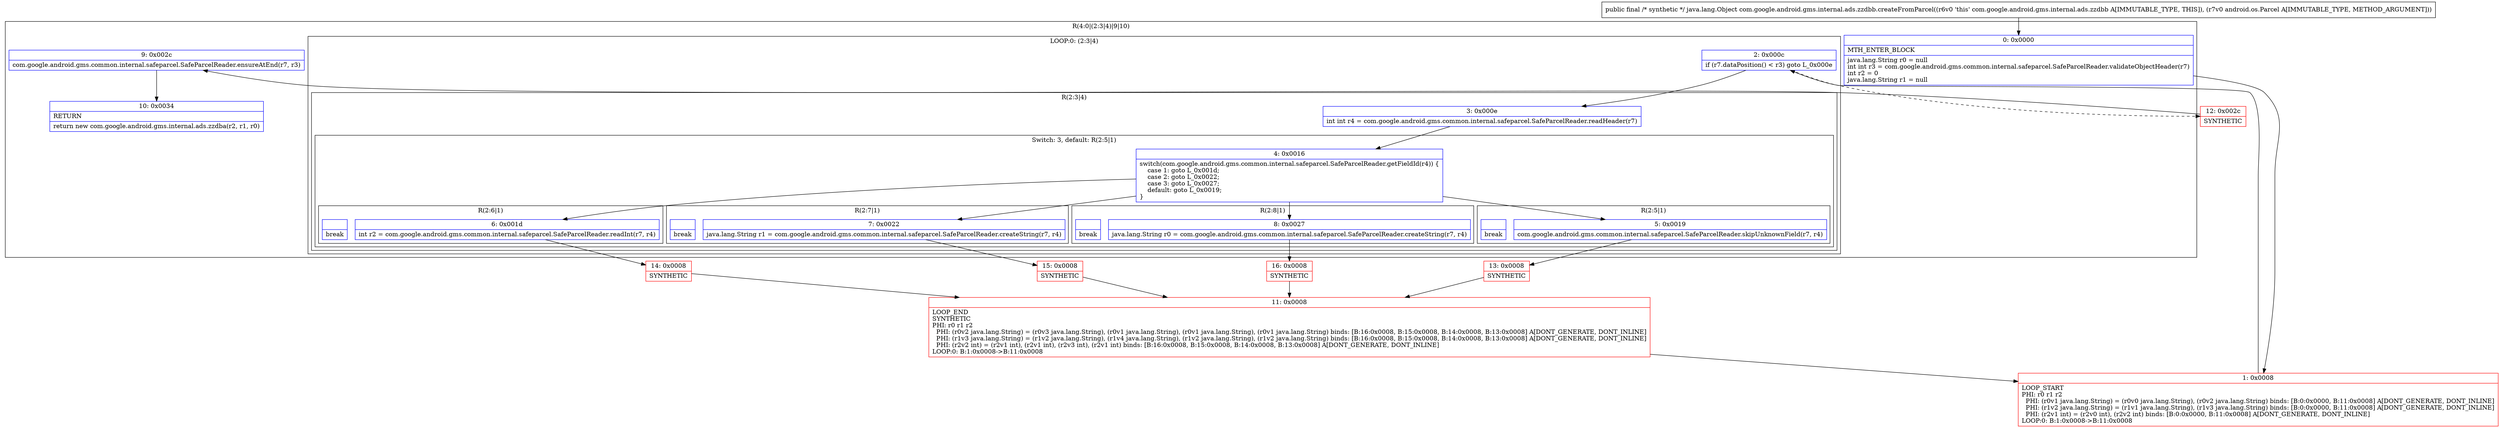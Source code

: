 digraph "CFG forcom.google.android.gms.internal.ads.zzdbb.createFromParcel(Landroid\/os\/Parcel;)Ljava\/lang\/Object;" {
subgraph cluster_Region_3673266 {
label = "R(4:0|(2:3|4)|9|10)";
node [shape=record,color=blue];
Node_0 [shape=record,label="{0\:\ 0x0000|MTH_ENTER_BLOCK\l|java.lang.String r0 = null\lint int r3 = com.google.android.gms.common.internal.safeparcel.SafeParcelReader.validateObjectHeader(r7)\lint r2 = 0\ljava.lang.String r1 = null\l}"];
subgraph cluster_LoopRegion_2031087626 {
label = "LOOP:0: (2:3|4)";
node [shape=record,color=blue];
Node_2 [shape=record,label="{2\:\ 0x000c|if (r7.dataPosition() \< r3) goto L_0x000e\l}"];
subgraph cluster_Region_1901361410 {
label = "R(2:3|4)";
node [shape=record,color=blue];
Node_3 [shape=record,label="{3\:\ 0x000e|int int r4 = com.google.android.gms.common.internal.safeparcel.SafeParcelReader.readHeader(r7)\l}"];
subgraph cluster_SwitchRegion_2002606210 {
label = "Switch: 3, default: R(2:5|1)";
node [shape=record,color=blue];
Node_4 [shape=record,label="{4\:\ 0x0016|switch(com.google.android.gms.common.internal.safeparcel.SafeParcelReader.getFieldId(r4)) \{\l    case 1: goto L_0x001d;\l    case 2: goto L_0x0022;\l    case 3: goto L_0x0027;\l    default: goto L_0x0019;\l\}\l}"];
subgraph cluster_Region_1658328972 {
label = "R(2:6|1)";
node [shape=record,color=blue];
Node_6 [shape=record,label="{6\:\ 0x001d|int r2 = com.google.android.gms.common.internal.safeparcel.SafeParcelReader.readInt(r7, r4)\l}"];
Node_InsnContainer_382689570 [shape=record,label="{|break\l}"];
}
subgraph cluster_Region_574999289 {
label = "R(2:7|1)";
node [shape=record,color=blue];
Node_7 [shape=record,label="{7\:\ 0x0022|java.lang.String r1 = com.google.android.gms.common.internal.safeparcel.SafeParcelReader.createString(r7, r4)\l}"];
Node_InsnContainer_427233708 [shape=record,label="{|break\l}"];
}
subgraph cluster_Region_359187782 {
label = "R(2:8|1)";
node [shape=record,color=blue];
Node_8 [shape=record,label="{8\:\ 0x0027|java.lang.String r0 = com.google.android.gms.common.internal.safeparcel.SafeParcelReader.createString(r7, r4)\l}"];
Node_InsnContainer_1786766919 [shape=record,label="{|break\l}"];
}
subgraph cluster_Region_1427854738 {
label = "R(2:5|1)";
node [shape=record,color=blue];
Node_5 [shape=record,label="{5\:\ 0x0019|com.google.android.gms.common.internal.safeparcel.SafeParcelReader.skipUnknownField(r7, r4)\l}"];
Node_InsnContainer_1022264624 [shape=record,label="{|break\l}"];
}
}
}
}
Node_9 [shape=record,label="{9\:\ 0x002c|com.google.android.gms.common.internal.safeparcel.SafeParcelReader.ensureAtEnd(r7, r3)\l}"];
Node_10 [shape=record,label="{10\:\ 0x0034|RETURN\l|return new com.google.android.gms.internal.ads.zzdba(r2, r1, r0)\l}"];
}
Node_1 [shape=record,color=red,label="{1\:\ 0x0008|LOOP_START\lPHI: r0 r1 r2 \l  PHI: (r0v1 java.lang.String) = (r0v0 java.lang.String), (r0v2 java.lang.String) binds: [B:0:0x0000, B:11:0x0008] A[DONT_GENERATE, DONT_INLINE]\l  PHI: (r1v2 java.lang.String) = (r1v1 java.lang.String), (r1v3 java.lang.String) binds: [B:0:0x0000, B:11:0x0008] A[DONT_GENERATE, DONT_INLINE]\l  PHI: (r2v1 int) = (r2v0 int), (r2v2 int) binds: [B:0:0x0000, B:11:0x0008] A[DONT_GENERATE, DONT_INLINE]\lLOOP:0: B:1:0x0008\-\>B:11:0x0008\l}"];
Node_11 [shape=record,color=red,label="{11\:\ 0x0008|LOOP_END\lSYNTHETIC\lPHI: r0 r1 r2 \l  PHI: (r0v2 java.lang.String) = (r0v3 java.lang.String), (r0v1 java.lang.String), (r0v1 java.lang.String), (r0v1 java.lang.String) binds: [B:16:0x0008, B:15:0x0008, B:14:0x0008, B:13:0x0008] A[DONT_GENERATE, DONT_INLINE]\l  PHI: (r1v3 java.lang.String) = (r1v2 java.lang.String), (r1v4 java.lang.String), (r1v2 java.lang.String), (r1v2 java.lang.String) binds: [B:16:0x0008, B:15:0x0008, B:14:0x0008, B:13:0x0008] A[DONT_GENERATE, DONT_INLINE]\l  PHI: (r2v2 int) = (r2v1 int), (r2v1 int), (r2v3 int), (r2v1 int) binds: [B:16:0x0008, B:15:0x0008, B:14:0x0008, B:13:0x0008] A[DONT_GENERATE, DONT_INLINE]\lLOOP:0: B:1:0x0008\-\>B:11:0x0008\l}"];
Node_12 [shape=record,color=red,label="{12\:\ 0x002c|SYNTHETIC\l}"];
Node_13 [shape=record,color=red,label="{13\:\ 0x0008|SYNTHETIC\l}"];
Node_14 [shape=record,color=red,label="{14\:\ 0x0008|SYNTHETIC\l}"];
Node_15 [shape=record,color=red,label="{15\:\ 0x0008|SYNTHETIC\l}"];
Node_16 [shape=record,color=red,label="{16\:\ 0x0008|SYNTHETIC\l}"];
MethodNode[shape=record,label="{public final \/* synthetic *\/ java.lang.Object com.google.android.gms.internal.ads.zzdbb.createFromParcel((r6v0 'this' com.google.android.gms.internal.ads.zzdbb A[IMMUTABLE_TYPE, THIS]), (r7v0 android.os.Parcel A[IMMUTABLE_TYPE, METHOD_ARGUMENT])) }"];
MethodNode -> Node_0;
Node_0 -> Node_1;
Node_2 -> Node_3;
Node_2 -> Node_12[style=dashed];
Node_3 -> Node_4;
Node_4 -> Node_5;
Node_4 -> Node_6;
Node_4 -> Node_7;
Node_4 -> Node_8;
Node_6 -> Node_14;
Node_7 -> Node_15;
Node_8 -> Node_16;
Node_5 -> Node_13;
Node_9 -> Node_10;
Node_1 -> Node_2;
Node_11 -> Node_1;
Node_12 -> Node_9;
Node_13 -> Node_11;
Node_14 -> Node_11;
Node_15 -> Node_11;
Node_16 -> Node_11;
}

